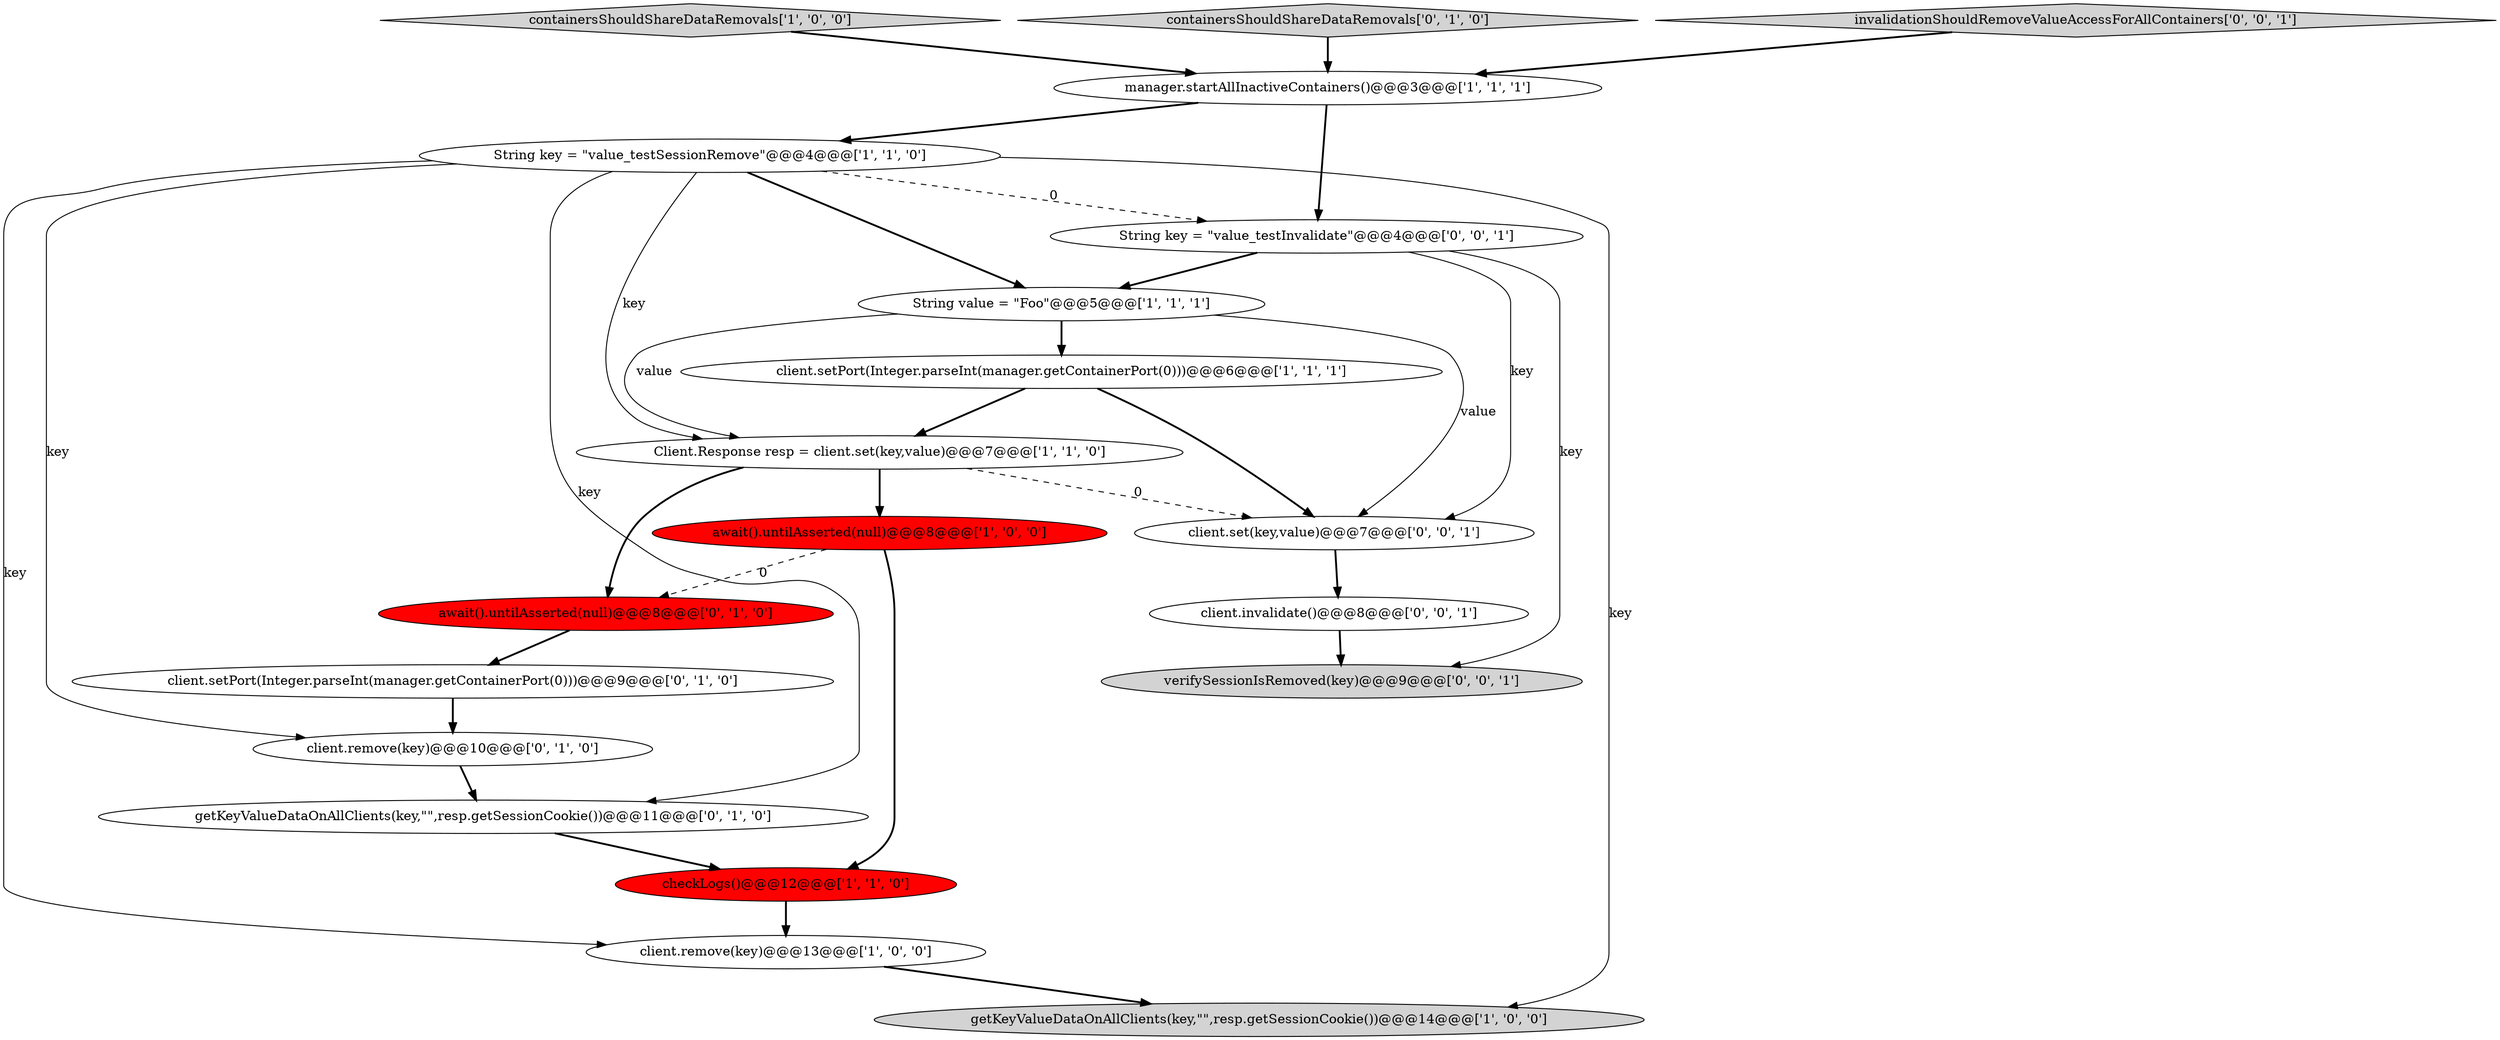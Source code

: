 digraph {
10 [style = filled, label = "client.setPort(Integer.parseInt(manager.getContainerPort(0)))@@@9@@@['0', '1', '0']", fillcolor = white, shape = ellipse image = "AAA0AAABBB2BBB"];
4 [style = filled, label = "String value = \"Foo\"@@@5@@@['1', '1', '1']", fillcolor = white, shape = ellipse image = "AAA0AAABBB1BBB"];
7 [style = filled, label = "containersShouldShareDataRemovals['1', '0', '0']", fillcolor = lightgray, shape = diamond image = "AAA0AAABBB1BBB"];
12 [style = filled, label = "getKeyValueDataOnAllClients(key,\"\",resp.getSessionCookie())@@@11@@@['0', '1', '0']", fillcolor = white, shape = ellipse image = "AAA0AAABBB2BBB"];
2 [style = filled, label = "checkLogs()@@@12@@@['1', '1', '0']", fillcolor = red, shape = ellipse image = "AAA1AAABBB1BBB"];
16 [style = filled, label = "client.set(key,value)@@@7@@@['0', '0', '1']", fillcolor = white, shape = ellipse image = "AAA0AAABBB3BBB"];
19 [style = filled, label = "verifySessionIsRemoved(key)@@@9@@@['0', '0', '1']", fillcolor = lightgray, shape = ellipse image = "AAA0AAABBB3BBB"];
8 [style = filled, label = "Client.Response resp = client.set(key,value)@@@7@@@['1', '1', '0']", fillcolor = white, shape = ellipse image = "AAA0AAABBB1BBB"];
9 [style = filled, label = "client.remove(key)@@@13@@@['1', '0', '0']", fillcolor = white, shape = ellipse image = "AAA0AAABBB1BBB"];
11 [style = filled, label = "client.remove(key)@@@10@@@['0', '1', '0']", fillcolor = white, shape = ellipse image = "AAA0AAABBB2BBB"];
13 [style = filled, label = "containersShouldShareDataRemovals['0', '1', '0']", fillcolor = lightgray, shape = diamond image = "AAA0AAABBB2BBB"];
0 [style = filled, label = "client.setPort(Integer.parseInt(manager.getContainerPort(0)))@@@6@@@['1', '1', '1']", fillcolor = white, shape = ellipse image = "AAA0AAABBB1BBB"];
5 [style = filled, label = "manager.startAllInactiveContainers()@@@3@@@['1', '1', '1']", fillcolor = white, shape = ellipse image = "AAA0AAABBB1BBB"];
1 [style = filled, label = "await().untilAsserted(null)@@@8@@@['1', '0', '0']", fillcolor = red, shape = ellipse image = "AAA1AAABBB1BBB"];
14 [style = filled, label = "await().untilAsserted(null)@@@8@@@['0', '1', '0']", fillcolor = red, shape = ellipse image = "AAA1AAABBB2BBB"];
15 [style = filled, label = "String key = \"value_testInvalidate\"@@@4@@@['0', '0', '1']", fillcolor = white, shape = ellipse image = "AAA0AAABBB3BBB"];
3 [style = filled, label = "getKeyValueDataOnAllClients(key,\"\",resp.getSessionCookie())@@@14@@@['1', '0', '0']", fillcolor = lightgray, shape = ellipse image = "AAA0AAABBB1BBB"];
17 [style = filled, label = "client.invalidate()@@@8@@@['0', '0', '1']", fillcolor = white, shape = ellipse image = "AAA0AAABBB3BBB"];
18 [style = filled, label = "invalidationShouldRemoveValueAccessForAllContainers['0', '0', '1']", fillcolor = lightgray, shape = diamond image = "AAA0AAABBB3BBB"];
6 [style = filled, label = "String key = \"value_testSessionRemove\"@@@4@@@['1', '1', '0']", fillcolor = white, shape = ellipse image = "AAA0AAABBB1BBB"];
0->16 [style = bold, label=""];
8->16 [style = dashed, label="0"];
6->11 [style = solid, label="key"];
1->14 [style = dashed, label="0"];
4->8 [style = solid, label="value"];
6->3 [style = solid, label="key"];
8->14 [style = bold, label=""];
14->10 [style = bold, label=""];
5->15 [style = bold, label=""];
11->12 [style = bold, label=""];
2->9 [style = bold, label=""];
16->17 [style = bold, label=""];
17->19 [style = bold, label=""];
4->0 [style = bold, label=""];
8->1 [style = bold, label=""];
6->4 [style = bold, label=""];
12->2 [style = bold, label=""];
7->5 [style = bold, label=""];
5->6 [style = bold, label=""];
6->15 [style = dashed, label="0"];
6->12 [style = solid, label="key"];
18->5 [style = bold, label=""];
6->8 [style = solid, label="key"];
6->9 [style = solid, label="key"];
15->4 [style = bold, label=""];
0->8 [style = bold, label=""];
13->5 [style = bold, label=""];
15->19 [style = solid, label="key"];
9->3 [style = bold, label=""];
1->2 [style = bold, label=""];
4->16 [style = solid, label="value"];
10->11 [style = bold, label=""];
15->16 [style = solid, label="key"];
}
